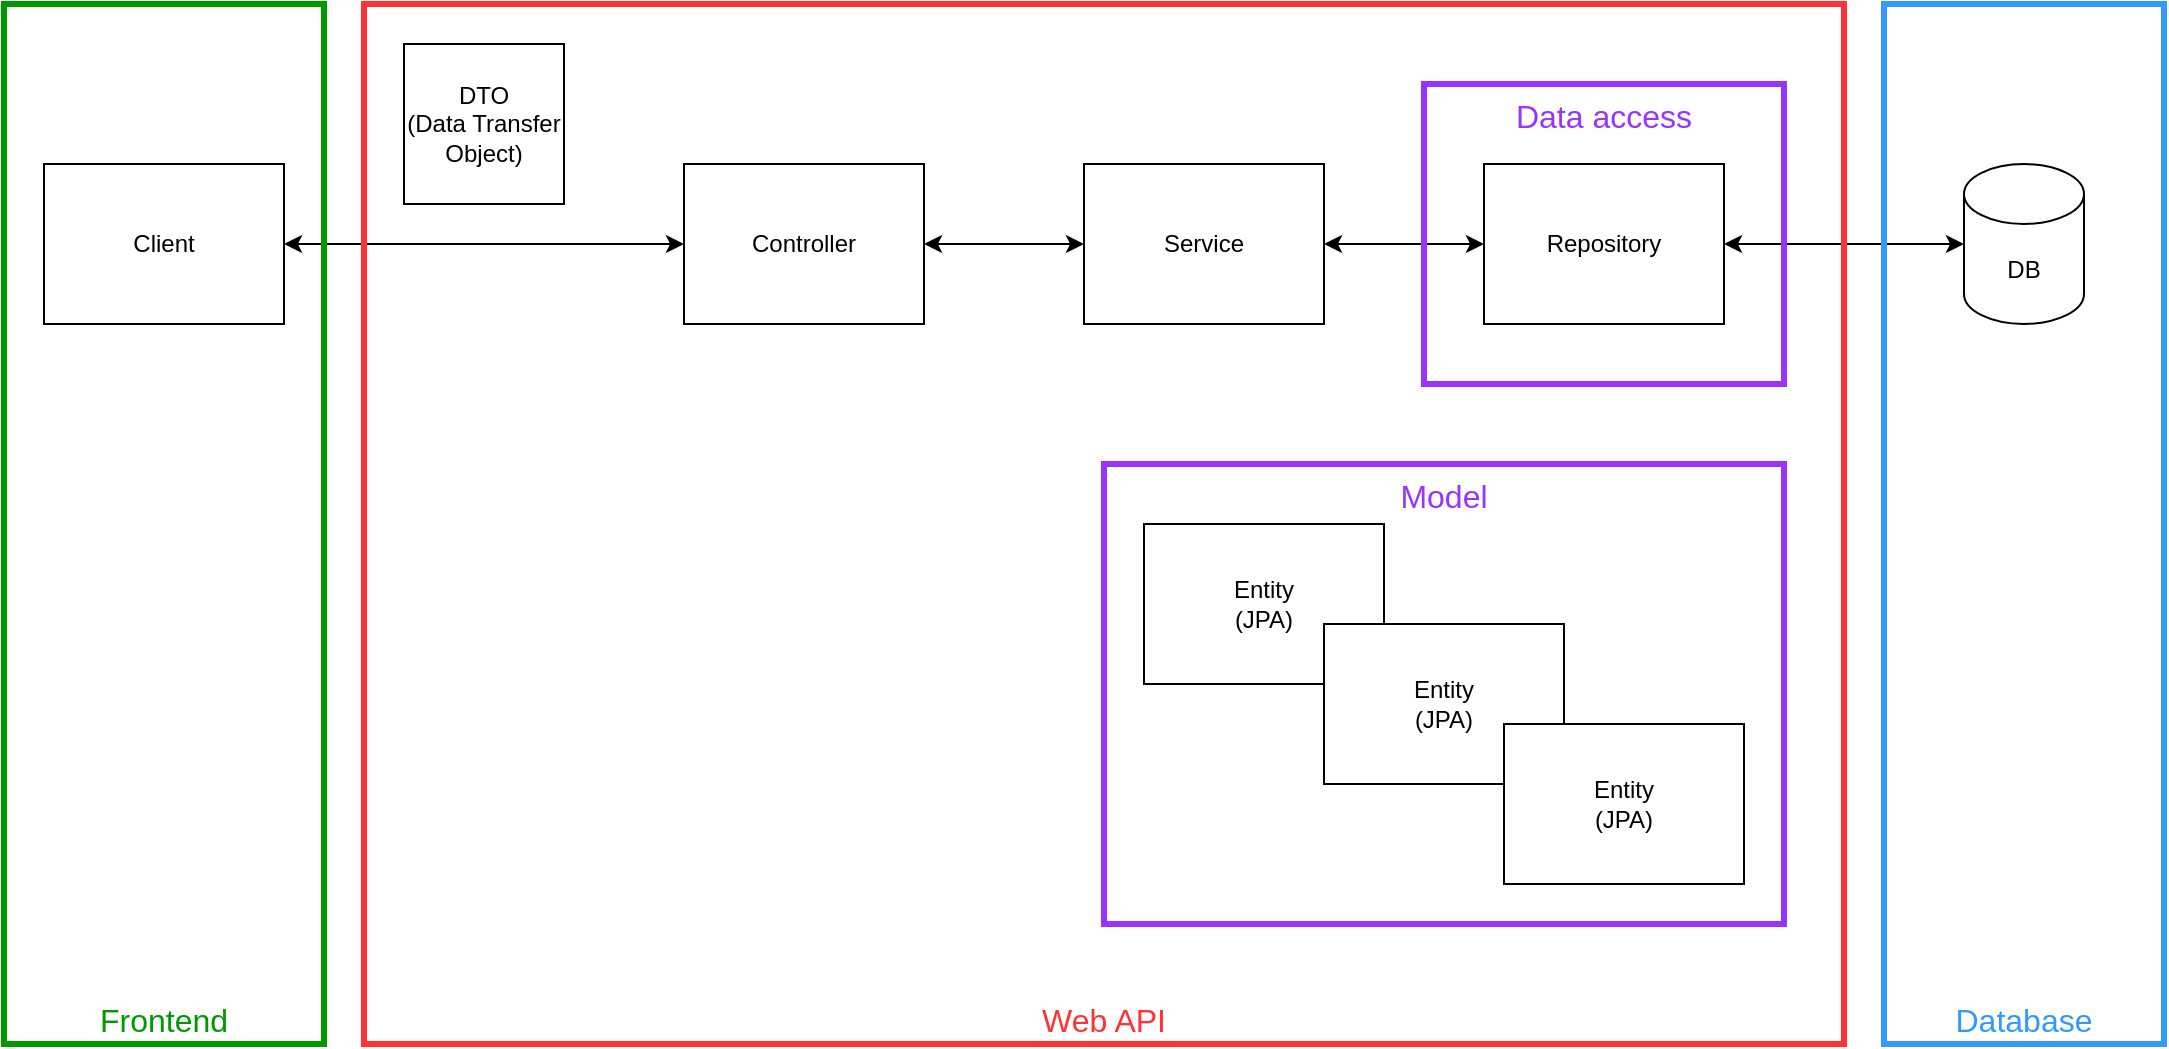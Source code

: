 <mxfile version="16.5.1" type="device"><diagram id="4glGZiGW8vtR_iKOEo0v" name="Page-1"><mxGraphModel dx="1951" dy="1225" grid="1" gridSize="10" guides="1" tooltips="1" connect="1" arrows="1" fold="1" page="1" pageScale="1" pageWidth="1169" pageHeight="827" math="0" shadow="0"><root><mxCell id="0"/><mxCell id="1" parent="0"/><mxCell id="P0ETrlrrGGUDxU3-fhV--1" value="Client" style="rounded=0;whiteSpace=wrap;html=1;fillColor=none;" parent="1" vertex="1"><mxGeometry y="240" width="120" height="80" as="geometry"/></mxCell><mxCell id="P0ETrlrrGGUDxU3-fhV--2" value="Controller" style="rounded=0;whiteSpace=wrap;html=1;fillColor=none;" parent="1" vertex="1"><mxGeometry x="320" y="240" width="120" height="80" as="geometry"/></mxCell><mxCell id="P0ETrlrrGGUDxU3-fhV--3" value="Service" style="rounded=0;whiteSpace=wrap;html=1;fillColor=none;" parent="1" vertex="1"><mxGeometry x="520" y="240" width="120" height="80" as="geometry"/></mxCell><mxCell id="P0ETrlrrGGUDxU3-fhV--4" value="Repository" style="rounded=0;whiteSpace=wrap;html=1;fillColor=none;" parent="1" vertex="1"><mxGeometry x="720" y="240" width="120" height="80" as="geometry"/></mxCell><mxCell id="P0ETrlrrGGUDxU3-fhV--5" value="DB" style="shape=cylinder3;whiteSpace=wrap;html=1;boundedLbl=1;backgroundOutline=1;size=15;fillColor=none;" parent="1" vertex="1"><mxGeometry x="960" y="240" width="60" height="80" as="geometry"/></mxCell><mxCell id="P0ETrlrrGGUDxU3-fhV--6" value="Entity&lt;br&gt;(JPA)" style="rounded=0;whiteSpace=wrap;html=1;" parent="1" vertex="1"><mxGeometry x="550" y="420" width="120" height="80" as="geometry"/></mxCell><mxCell id="P0ETrlrrGGUDxU3-fhV--7" value="Entity&lt;br&gt;(JPA)" style="rounded=0;whiteSpace=wrap;html=1;" parent="1" vertex="1"><mxGeometry x="640" y="470" width="120" height="80" as="geometry"/></mxCell><mxCell id="P0ETrlrrGGUDxU3-fhV--8" value="Entity&lt;br&gt;(JPA)" style="rounded=0;whiteSpace=wrap;html=1;" parent="1" vertex="1"><mxGeometry x="730" y="520" width="120" height="80" as="geometry"/></mxCell><mxCell id="P0ETrlrrGGUDxU3-fhV--9" value="DTO&lt;br&gt;(Data Transfer Object)" style="rounded=0;whiteSpace=wrap;html=1;fillColor=none;" parent="1" vertex="1"><mxGeometry x="180" y="180" width="80" height="80" as="geometry"/></mxCell><mxCell id="P0ETrlrrGGUDxU3-fhV--10" value="" style="endArrow=classic;startArrow=classic;html=1;rounded=0;exitX=1;exitY=0.5;exitDx=0;exitDy=0;entryX=0;entryY=0.5;entryDx=0;entryDy=0;" parent="1" source="P0ETrlrrGGUDxU3-fhV--1" target="P0ETrlrrGGUDxU3-fhV--2" edge="1"><mxGeometry width="50" height="50" relative="1" as="geometry"><mxPoint x="320" y="630" as="sourcePoint"/><mxPoint x="370" y="580" as="targetPoint"/></mxGeometry></mxCell><mxCell id="P0ETrlrrGGUDxU3-fhV--11" value="" style="endArrow=classic;startArrow=classic;html=1;rounded=0;exitX=1;exitY=0.5;exitDx=0;exitDy=0;entryX=0;entryY=0.5;entryDx=0;entryDy=0;" parent="1" source="P0ETrlrrGGUDxU3-fhV--2" target="P0ETrlrrGGUDxU3-fhV--3" edge="1"><mxGeometry width="50" height="50" relative="1" as="geometry"><mxPoint x="170" y="290" as="sourcePoint"/><mxPoint x="330" y="290" as="targetPoint"/></mxGeometry></mxCell><mxCell id="P0ETrlrrGGUDxU3-fhV--12" value="" style="endArrow=classic;startArrow=classic;html=1;rounded=0;entryX=0;entryY=0.5;entryDx=0;entryDy=0;exitX=1;exitY=0.5;exitDx=0;exitDy=0;" parent="1" source="P0ETrlrrGGUDxU3-fhV--3" target="P0ETrlrrGGUDxU3-fhV--4" edge="1"><mxGeometry width="50" height="50" relative="1" as="geometry"><mxPoint x="680" y="320" as="sourcePoint"/><mxPoint x="530" y="290" as="targetPoint"/></mxGeometry></mxCell><mxCell id="P0ETrlrrGGUDxU3-fhV--13" value="" style="endArrow=classic;startArrow=classic;html=1;rounded=0;entryX=0;entryY=0.5;entryDx=0;entryDy=0;entryPerimeter=0;" parent="1" target="P0ETrlrrGGUDxU3-fhV--5" edge="1"><mxGeometry width="50" height="50" relative="1" as="geometry"><mxPoint x="840" y="280" as="sourcePoint"/><mxPoint x="730" y="290" as="targetPoint"/></mxGeometry></mxCell><mxCell id="IKnB-DJPeUHKfQeg25o1-5" value="&lt;font style=&quot;font-size: 16px&quot; color=&quot;#ff3333&quot;&gt;Web API&lt;/font&gt;" style="rounded=0;whiteSpace=wrap;html=1;fillColor=none;strokeWidth=3;strokeColor=#FF3333;imageVerticalAlign=middle;labelPosition=center;verticalLabelPosition=middle;align=center;verticalAlign=bottom;fontSize=16;fontColor=#3399FF;" vertex="1" parent="1"><mxGeometry x="160" y="160" width="740" height="520" as="geometry"/></mxCell><mxCell id="IKnB-DJPeUHKfQeg25o1-1" value="&lt;font color=&quot;#9933ff&quot; style=&quot;font-size: 16px;&quot;&gt;Model&lt;/font&gt;" style="rounded=0;whiteSpace=wrap;html=1;fillColor=none;strokeWidth=3;strokeColor=#9933FF;imageVerticalAlign=middle;labelPosition=center;verticalLabelPosition=middle;align=center;verticalAlign=top;fontSize=16;" vertex="1" parent="1"><mxGeometry x="530" y="390" width="340" height="230" as="geometry"/></mxCell><mxCell id="IKnB-DJPeUHKfQeg25o1-2" value="&lt;font color=&quot;#9933ff&quot; style=&quot;font-size: 16px&quot;&gt;Data access&lt;/font&gt;" style="rounded=0;whiteSpace=wrap;html=1;fillColor=none;strokeWidth=3;strokeColor=#9933FF;imageVerticalAlign=middle;labelPosition=center;verticalLabelPosition=middle;align=center;verticalAlign=top;fontSize=16;" vertex="1" parent="1"><mxGeometry x="690" y="200" width="180" height="150" as="geometry"/></mxCell><mxCell id="IKnB-DJPeUHKfQeg25o1-3" value="&lt;font style=&quot;font-size: 16px&quot;&gt;Database&lt;/font&gt;" style="rounded=0;whiteSpace=wrap;html=1;fillColor=none;strokeWidth=3;strokeColor=#3399FF;imageVerticalAlign=middle;labelPosition=center;verticalLabelPosition=middle;align=center;verticalAlign=bottom;fontSize=16;fontColor=#3399FF;" vertex="1" parent="1"><mxGeometry x="920" y="160" width="140" height="520" as="geometry"/></mxCell><mxCell id="IKnB-DJPeUHKfQeg25o1-4" value="&lt;font style=&quot;font-size: 16px&quot; color=&quot;#009900&quot;&gt;Frontend&lt;/font&gt;" style="rounded=0;whiteSpace=wrap;html=1;fillColor=none;strokeWidth=3;strokeColor=#009900;imageVerticalAlign=middle;labelPosition=center;verticalLabelPosition=middle;align=center;verticalAlign=bottom;fontSize=16;fontColor=#3399FF;" vertex="1" parent="1"><mxGeometry x="-20" y="160" width="160" height="520" as="geometry"/></mxCell></root></mxGraphModel></diagram></mxfile>